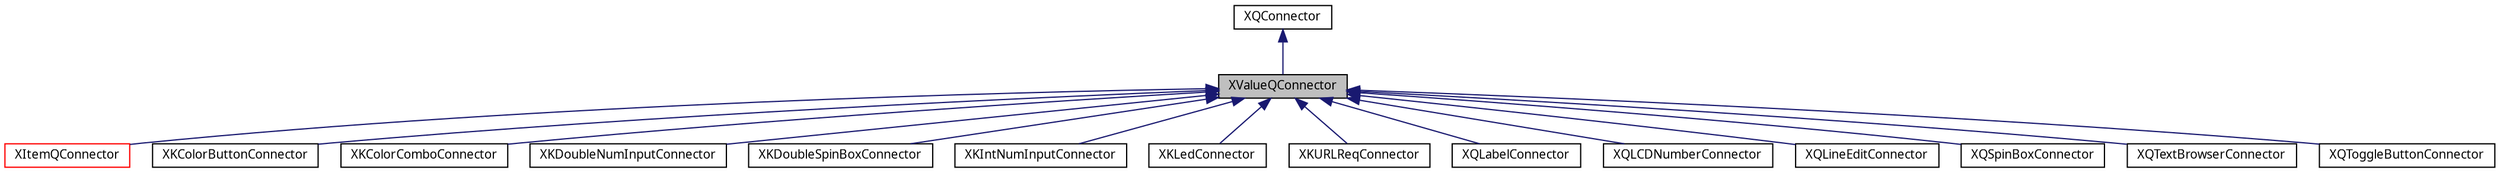 digraph G
{
  edge [fontname="FreeSans.ttf",fontsize=10,labelfontname="FreeSans.ttf",labelfontsize=10];
  node [fontname="FreeSans.ttf",fontsize=10,shape=record];
  Node1 [label="XValueQConnector",height=0.2,width=0.4,color="black", fillcolor="grey75", style="filled" fontcolor="black"];
  Node2 -> Node1 [dir=back,color="midnightblue",fontsize=10,style="solid",fontname="FreeSans.ttf"];
  Node2 [label="XQConnector",height=0.2,width=0.4,color="black", fillcolor="white", style="filled",URL="$class_x_q_connector.html"];
  Node1 -> Node3 [dir=back,color="midnightblue",fontsize=10,style="solid",fontname="FreeSans.ttf"];
  Node3 [label="XItemQConnector",height=0.2,width=0.4,color="red", fillcolor="white", style="filled",URL="$class_x_item_q_connector.html"];
  Node1 -> Node4 [dir=back,color="midnightblue",fontsize=10,style="solid",fontname="FreeSans.ttf"];
  Node4 [label="XKColorButtonConnector",height=0.2,width=0.4,color="black", fillcolor="white", style="filled",URL="$class_x_k_color_button_connector.html"];
  Node1 -> Node5 [dir=back,color="midnightblue",fontsize=10,style="solid",fontname="FreeSans.ttf"];
  Node5 [label="XKColorComboConnector",height=0.2,width=0.4,color="black", fillcolor="white", style="filled",URL="$class_x_k_color_combo_connector.html"];
  Node1 -> Node6 [dir=back,color="midnightblue",fontsize=10,style="solid",fontname="FreeSans.ttf"];
  Node6 [label="XKDoubleNumInputConnector",height=0.2,width=0.4,color="black", fillcolor="white", style="filled",URL="$class_x_k_double_num_input_connector.html"];
  Node1 -> Node7 [dir=back,color="midnightblue",fontsize=10,style="solid",fontname="FreeSans.ttf"];
  Node7 [label="XKDoubleSpinBoxConnector",height=0.2,width=0.4,color="black", fillcolor="white", style="filled",URL="$class_x_k_double_spin_box_connector.html"];
  Node1 -> Node8 [dir=back,color="midnightblue",fontsize=10,style="solid",fontname="FreeSans.ttf"];
  Node8 [label="XKIntNumInputConnector",height=0.2,width=0.4,color="black", fillcolor="white", style="filled",URL="$class_x_k_int_num_input_connector.html"];
  Node1 -> Node9 [dir=back,color="midnightblue",fontsize=10,style="solid",fontname="FreeSans.ttf"];
  Node9 [label="XKLedConnector",height=0.2,width=0.4,color="black", fillcolor="white", style="filled",URL="$class_x_k_led_connector.html"];
  Node1 -> Node10 [dir=back,color="midnightblue",fontsize=10,style="solid",fontname="FreeSans.ttf"];
  Node10 [label="XKURLReqConnector",height=0.2,width=0.4,color="black", fillcolor="white", style="filled",URL="$class_x_k_u_r_l_req_connector.html"];
  Node1 -> Node11 [dir=back,color="midnightblue",fontsize=10,style="solid",fontname="FreeSans.ttf"];
  Node11 [label="XQLabelConnector",height=0.2,width=0.4,color="black", fillcolor="white", style="filled",URL="$class_x_q_label_connector.html"];
  Node1 -> Node12 [dir=back,color="midnightblue",fontsize=10,style="solid",fontname="FreeSans.ttf"];
  Node12 [label="XQLCDNumberConnector",height=0.2,width=0.4,color="black", fillcolor="white", style="filled",URL="$class_x_q_l_c_d_number_connector.html"];
  Node1 -> Node13 [dir=back,color="midnightblue",fontsize=10,style="solid",fontname="FreeSans.ttf"];
  Node13 [label="XQLineEditConnector",height=0.2,width=0.4,color="black", fillcolor="white", style="filled",URL="$class_x_q_line_edit_connector.html"];
  Node1 -> Node14 [dir=back,color="midnightblue",fontsize=10,style="solid",fontname="FreeSans.ttf"];
  Node14 [label="XQSpinBoxConnector",height=0.2,width=0.4,color="black", fillcolor="white", style="filled",URL="$class_x_q_spin_box_connector.html"];
  Node1 -> Node15 [dir=back,color="midnightblue",fontsize=10,style="solid",fontname="FreeSans.ttf"];
  Node15 [label="XQTextBrowserConnector",height=0.2,width=0.4,color="black", fillcolor="white", style="filled",URL="$class_x_q_text_browser_connector.html"];
  Node1 -> Node16 [dir=back,color="midnightblue",fontsize=10,style="solid",fontname="FreeSans.ttf"];
  Node16 [label="XQToggleButtonConnector",height=0.2,width=0.4,color="black", fillcolor="white", style="filled",URL="$class_x_q_toggle_button_connector.html"];
}
